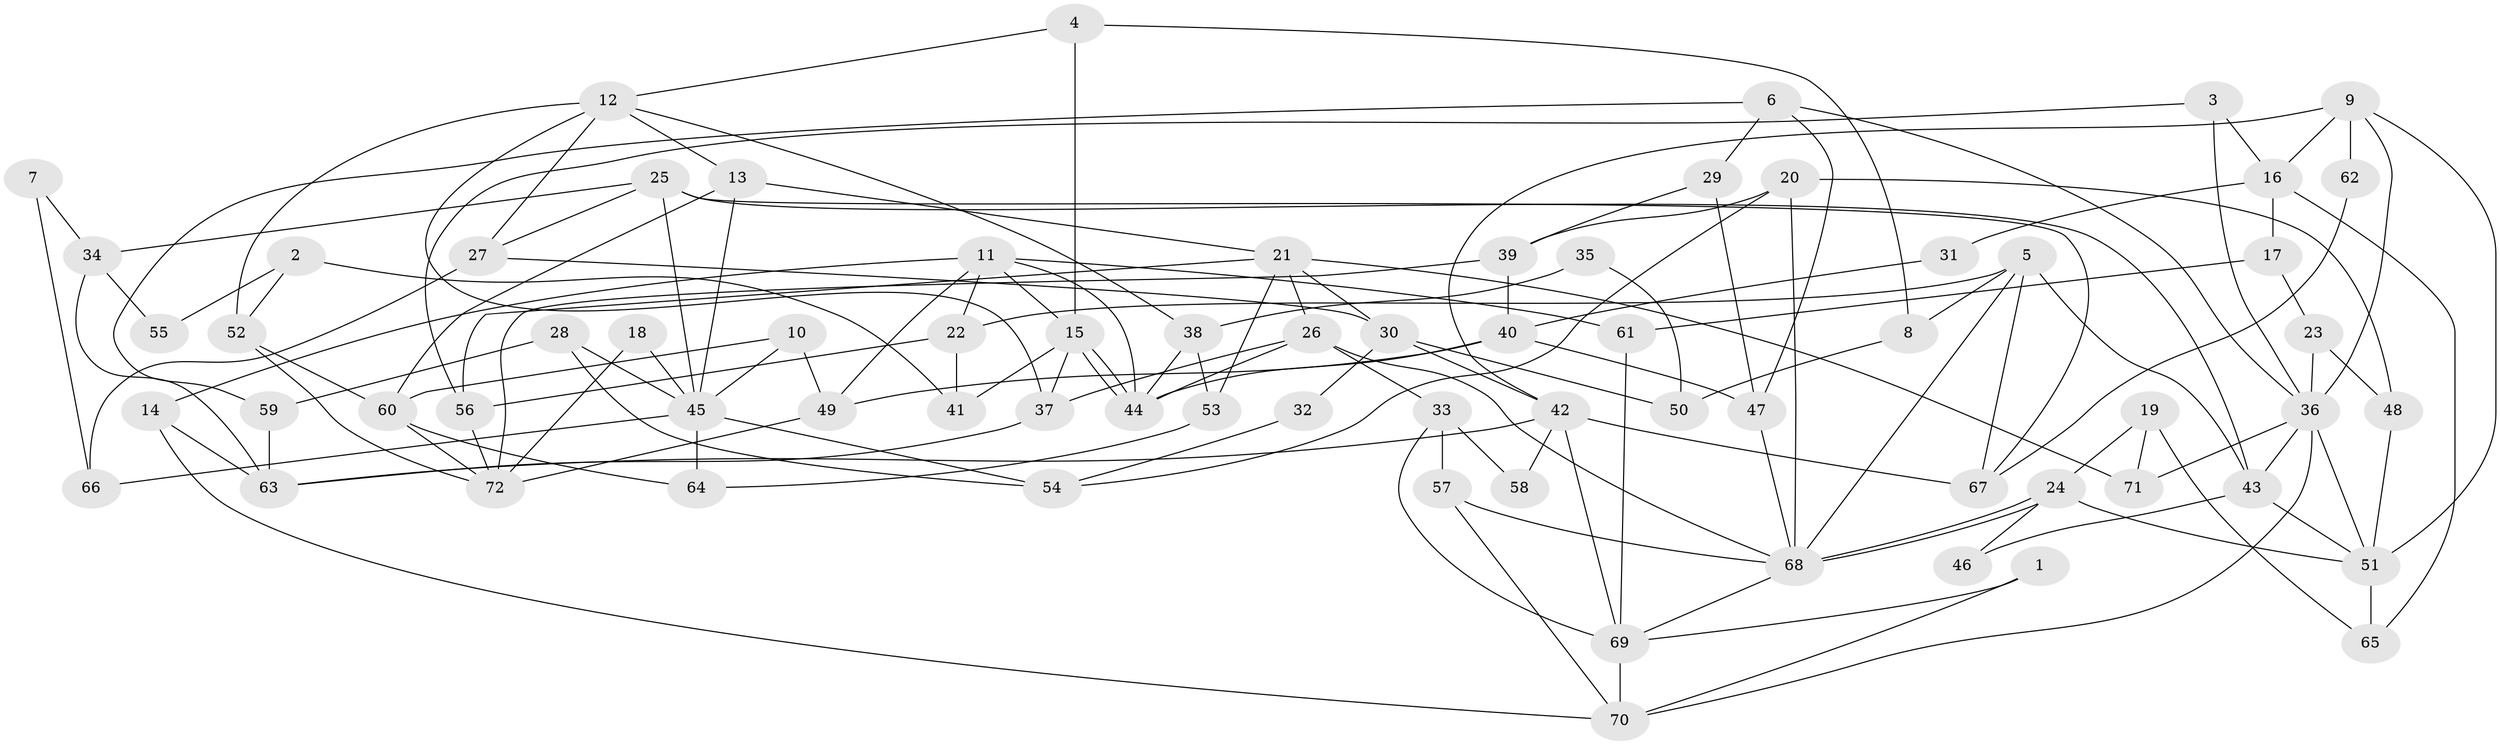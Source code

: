 // coarse degree distribution, {9: 0.13636363636363635, 7: 0.13636363636363635, 6: 0.22727272727272727, 5: 0.13636363636363635, 4: 0.09090909090909091, 2: 0.045454545454545456, 3: 0.13636363636363635, 8: 0.045454545454545456, 14: 0.045454545454545456}
// Generated by graph-tools (version 1.1) at 2025/37/03/04/25 23:37:13]
// undirected, 72 vertices, 144 edges
graph export_dot {
  node [color=gray90,style=filled];
  1;
  2;
  3;
  4;
  5;
  6;
  7;
  8;
  9;
  10;
  11;
  12;
  13;
  14;
  15;
  16;
  17;
  18;
  19;
  20;
  21;
  22;
  23;
  24;
  25;
  26;
  27;
  28;
  29;
  30;
  31;
  32;
  33;
  34;
  35;
  36;
  37;
  38;
  39;
  40;
  41;
  42;
  43;
  44;
  45;
  46;
  47;
  48;
  49;
  50;
  51;
  52;
  53;
  54;
  55;
  56;
  57;
  58;
  59;
  60;
  61;
  62;
  63;
  64;
  65;
  66;
  67;
  68;
  69;
  70;
  71;
  72;
  1 -- 70;
  1 -- 69;
  2 -- 52;
  2 -- 41;
  2 -- 55;
  3 -- 56;
  3 -- 16;
  3 -- 36;
  4 -- 12;
  4 -- 15;
  4 -- 8;
  5 -- 22;
  5 -- 43;
  5 -- 8;
  5 -- 67;
  5 -- 68;
  6 -- 36;
  6 -- 47;
  6 -- 29;
  6 -- 59;
  7 -- 34;
  7 -- 66;
  8 -- 50;
  9 -- 36;
  9 -- 42;
  9 -- 16;
  9 -- 51;
  9 -- 62;
  10 -- 45;
  10 -- 49;
  10 -- 60;
  11 -- 44;
  11 -- 49;
  11 -- 14;
  11 -- 15;
  11 -- 22;
  11 -- 61;
  12 -- 38;
  12 -- 13;
  12 -- 27;
  12 -- 37;
  12 -- 52;
  13 -- 21;
  13 -- 60;
  13 -- 45;
  14 -- 70;
  14 -- 63;
  15 -- 44;
  15 -- 44;
  15 -- 37;
  15 -- 41;
  16 -- 65;
  16 -- 17;
  16 -- 31;
  17 -- 61;
  17 -- 23;
  18 -- 45;
  18 -- 72;
  19 -- 24;
  19 -- 71;
  19 -- 65;
  20 -- 48;
  20 -- 68;
  20 -- 39;
  20 -- 54;
  21 -- 26;
  21 -- 30;
  21 -- 53;
  21 -- 56;
  21 -- 71;
  22 -- 56;
  22 -- 41;
  23 -- 36;
  23 -- 48;
  24 -- 51;
  24 -- 68;
  24 -- 68;
  24 -- 46;
  25 -- 67;
  25 -- 45;
  25 -- 27;
  25 -- 34;
  25 -- 43;
  26 -- 68;
  26 -- 37;
  26 -- 33;
  26 -- 44;
  27 -- 30;
  27 -- 66;
  28 -- 54;
  28 -- 59;
  28 -- 45;
  29 -- 39;
  29 -- 47;
  30 -- 42;
  30 -- 32;
  30 -- 50;
  31 -- 40;
  32 -- 54;
  33 -- 57;
  33 -- 58;
  33 -- 69;
  34 -- 63;
  34 -- 55;
  35 -- 50;
  35 -- 38;
  36 -- 43;
  36 -- 51;
  36 -- 70;
  36 -- 71;
  37 -- 63;
  38 -- 44;
  38 -- 53;
  39 -- 40;
  39 -- 72;
  40 -- 44;
  40 -- 47;
  40 -- 49;
  42 -- 69;
  42 -- 63;
  42 -- 58;
  42 -- 67;
  43 -- 51;
  43 -- 46;
  45 -- 54;
  45 -- 64;
  45 -- 66;
  47 -- 68;
  48 -- 51;
  49 -- 72;
  51 -- 65;
  52 -- 60;
  52 -- 72;
  53 -- 64;
  56 -- 72;
  57 -- 68;
  57 -- 70;
  59 -- 63;
  60 -- 72;
  60 -- 64;
  61 -- 69;
  62 -- 67;
  68 -- 69;
  69 -- 70;
}
